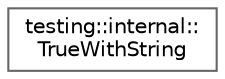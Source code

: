 digraph "Graphical Class Hierarchy"
{
 // LATEX_PDF_SIZE
  bgcolor="transparent";
  edge [fontname=Helvetica,fontsize=10,labelfontname=Helvetica,labelfontsize=10];
  node [fontname=Helvetica,fontsize=10,shape=box,height=0.2,width=0.4];
  rankdir="LR";
  Node0 [id="Node000000",label="testing::internal::\lTrueWithString",height=0.2,width=0.4,color="grey40", fillcolor="white", style="filled",URL="$structtesting_1_1internal_1_1_true_with_string.html",tooltip=" "];
}
